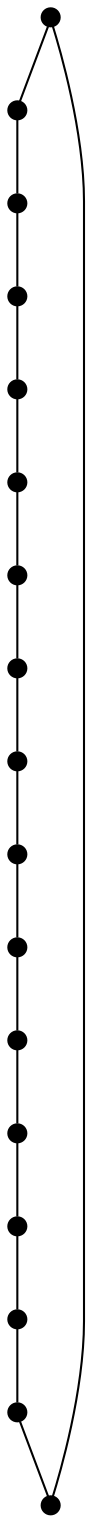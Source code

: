 graph {
	graph [bb="0,0,450.73,447.56"];
	node [height=0.12,
		label="",
		shape=point,
		width=0.12
	];
	edge [len=1.00];
	2	[pos="144.91,428.45"];
	5	[pos="75.396,385.89"];
	2 -- 5	[pos="141.18,426.16 129.1,418.77 91.249,395.59 79.152,388.19"];
	8	[pos="224.99,443.24"];
	2 -- 8	[pos="149.22,429.24 163.12,431.81 206.73,439.87 220.67,442.44"];
	7	[pos="26.433,320.69"];
	5 -- 7	[pos="72.763,382.38 64.262,371.06 37.598,335.56 29.078,324.21"];
	16	[pos="4.32,242.24"];
	7 -- 16	[pos="25.244,316.47 21.404,302.85 9.3626,260.13 5.5147,246.47"];
	1	[pos="11.98,161.11"];
	16 -- 1	[pos="4.7318,237.87 6.0619,223.79 10.233,179.61 11.566,165.49"];
	14	[pos="48.515,88.263"];
	1 -- 14	[pos="13.944,157.19 20.288,144.54 40.184,104.87 46.541,92.199"];
	11	[pos="108.97,33.633"];
	14 -- 11	[pos="51.766,85.326 62.262,75.84 95.183,46.091 105.7,36.585"];
	10	[pos="184.98,4.32"];
	11 -- 10	[pos="113.05,32.057 126.25,26.968 167.65,11.005 180.87,5.9038"];
	12	[pos="266.46,4.417"];
	10 -- 12	[pos="189.36,4.3252 203.51,4.3421 247.88,4.3949 262.06,4.4117"];
	9	[pos="342.42,33.911"];
	12 -- 9	[pos="270.55,6.0027 283.74,11.124 325.1,27.185 338.32,32.317"];
	3	[pos="402.59,88.843"];
	9 -- 3	[pos="345.66,36.864 356.1,46.402 388.87,76.317 399.34,85.875"];
	15	[pos="439.01,161.73"];
	3 -- 15	[pos="404.54,92.762 410.87,105.42 430.7,145.11 437.04,157.8"];
	0	[pos="446.41,242.9"];
	15 -- 0	[pos="439.41,166.1 440.69,180.19 444.72,224.39 446.01,238.51"];
	13	[pos="424.1,321.32"];
	0 -- 13	[pos="445.21,247.11 441.34,260.73 429.19,303.44 425.31,317.09"];
	4	[pos="374.73,386.21"];
	13 -- 4	[pos="421.45,324.81 412.88,336.08 385.99,371.41 377.4,382.7"];
	6	[pos="305.02,428.34"];
	4 -- 6	[pos="370.99,388.47 358.88,395.79 320.92,418.74 308.79,426.07"];
	6 -- 8	[pos="300.72,429.15 286.82,431.73 243.24,439.85 229.32,442.44"];
}
